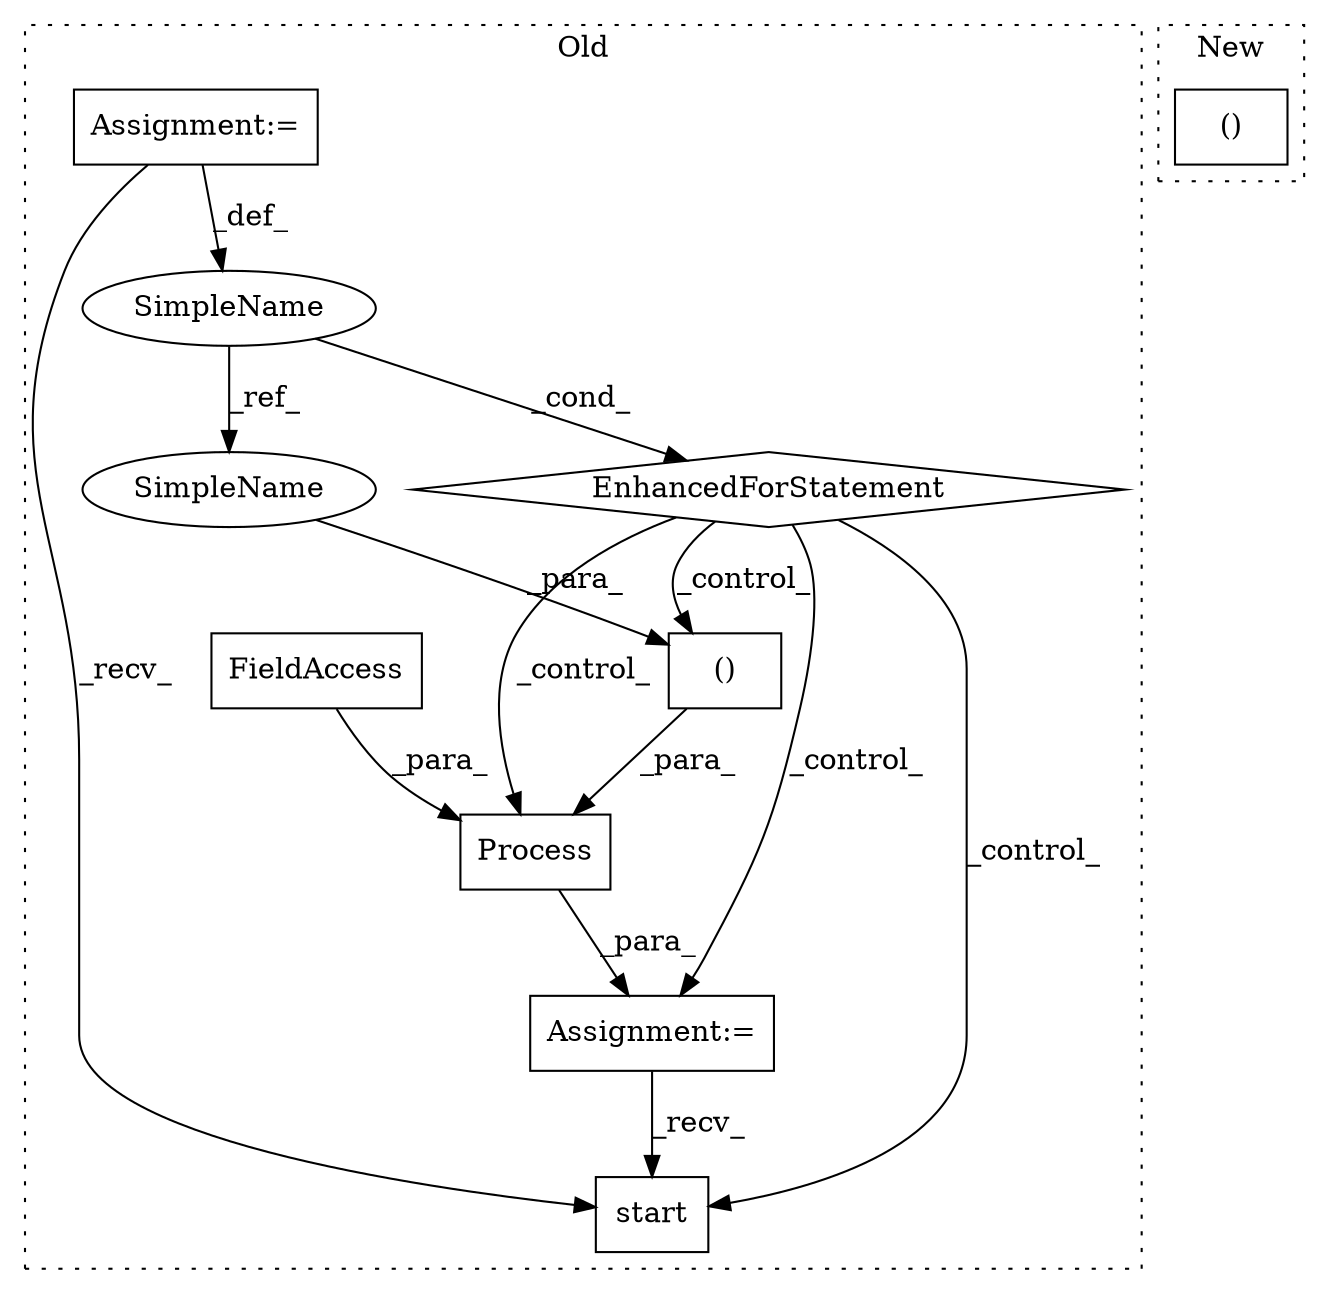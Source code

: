 digraph G {
subgraph cluster0 {
1 [label="Process" a="32" s="2114,2175" l="8,2" shape="box"];
3 [label="FieldAccess" a="22" s="2122" l="16" shape="box"];
4 [label="Assignment:=" a="7" s="2097" l="1" shape="box"];
5 [label="()" a="106" s="2146" l="29" shape="box"];
6 [label="EnhancedForStatement" a="70" s="2017,2086" l="53,2" shape="diamond"];
7 [label="start" a="32" s="2187" l="7" shape="box"];
8 [label="SimpleName" a="42" s="2074" l="1" shape="ellipse"];
9 [label="Assignment:=" a="7" s="2017,2086" l="53,2" shape="box"];
10 [label="SimpleName" a="42" s="2146" l="1" shape="ellipse"];
label = "Old";
style="dotted";
}
subgraph cluster1 {
2 [label="()" a="106" s="2166" l="49" shape="box"];
label = "New";
style="dotted";
}
1 -> 4 [label="_para_"];
3 -> 1 [label="_para_"];
4 -> 7 [label="_recv_"];
5 -> 1 [label="_para_"];
6 -> 1 [label="_control_"];
6 -> 7 [label="_control_"];
6 -> 4 [label="_control_"];
6 -> 5 [label="_control_"];
8 -> 6 [label="_cond_"];
8 -> 10 [label="_ref_"];
9 -> 7 [label="_recv_"];
9 -> 8 [label="_def_"];
10 -> 5 [label="_para_"];
}